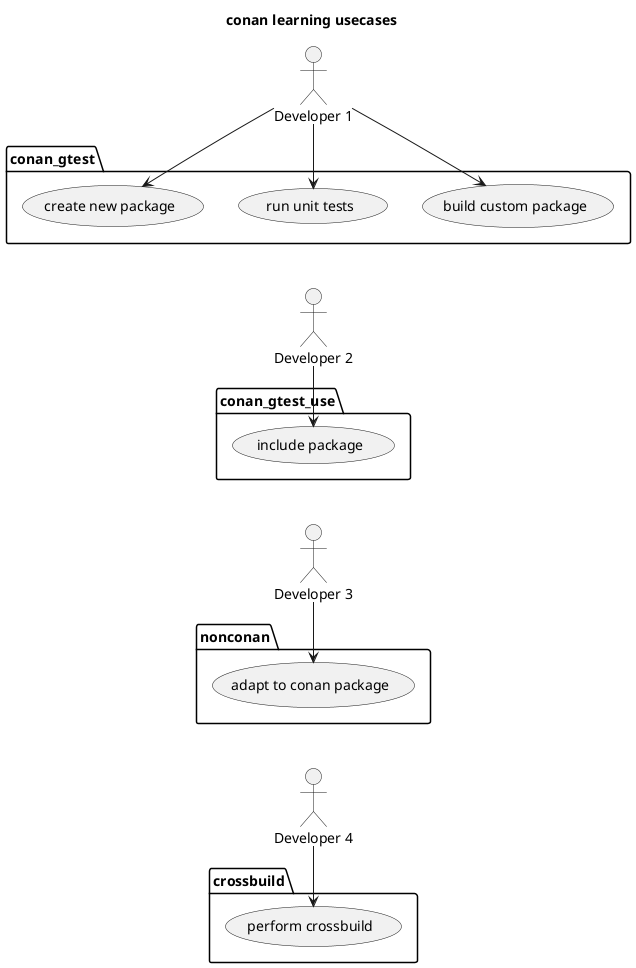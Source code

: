 @startuml
    title conan learning usecases

    actor "Developer 1" as Dev1
    actor "Developer 2" as Dev2
    actor "Developer 3" as Dev3
    actor "Developer 4" as Dev4

    package conan_gtest {
        usecase "build custom package" as Build
        usecase "run unit tests" as Test
        usecase "create new package" as Package
    }

    package conan_gtest_use {
        usecase "include package" as Include
    }

    package nonconan {
        usecase "adapt to conan package" as Adapt
    }

    package crossbuild {
        usecase "perform crossbuild" as Crossbuild
    }

    Dev1 --> Build
    Dev1 --> Test
    Dev1 --> Package

    Dev2 --> Include

    Dev3 --> Adapt

    Dev4 --> Crossbuild

' hidden connector gymnastics for proper layout of components
    Test -[hidden]-> Dev2
    Include -[hidden]-> Dev3
    Adapt -[hidden]-> Dev4
@enduml